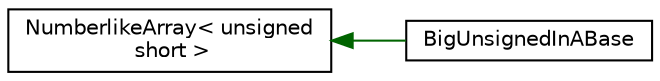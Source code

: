 digraph "Graphical Class Hierarchy"
{
  edge [fontname="Helvetica",fontsize="10",labelfontname="Helvetica",labelfontsize="10"];
  node [fontname="Helvetica",fontsize="10",shape=record];
  rankdir="LR";
  Node0 [label="NumberlikeArray\< unsigned\l short \>",height=0.2,width=0.4,color="black", fillcolor="white", style="filled",URL="$class_numberlike_array.html"];
  Node0 -> Node1 [dir="back",color="darkgreen",fontsize="10",style="solid",fontname="Helvetica"];
  Node1 [label="BigUnsignedInABase",height=0.2,width=0.4,color="black", fillcolor="white", style="filled",URL="$class_big_unsigned_in_a_base.html"];
}
